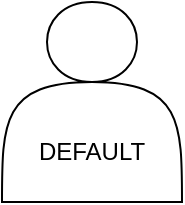 <mxfile>
    <diagram id="JAHOsZzANakk1xGLWgF9" name="Page-1">
        <mxGraphModel dx="639" dy="565" grid="1" gridSize="10" guides="1" tooltips="1" connect="1" arrows="1" fold="1" page="1" pageScale="1" pageWidth="850" pageHeight="1100" math="0" shadow="0">
            <root>
                <mxCell id="0"/>
                <mxCell id="1" parent="0"/>
                <mxCell id="3" value="" style="shape=actor;whiteSpace=wrap;html=1;" vertex="1" parent="1">
                    <mxGeometry x="310" y="260" width="90" height="100" as="geometry"/>
                </mxCell>
                <mxCell id="4" value="DEFAULT" style="text;html=1;strokeColor=none;fillColor=none;align=center;verticalAlign=middle;whiteSpace=wrap;rounded=0;" vertex="1" parent="1">
                    <mxGeometry x="325" y="320" width="60" height="30" as="geometry"/>
                </mxCell>
            </root>
        </mxGraphModel>
    </diagram>
</mxfile>